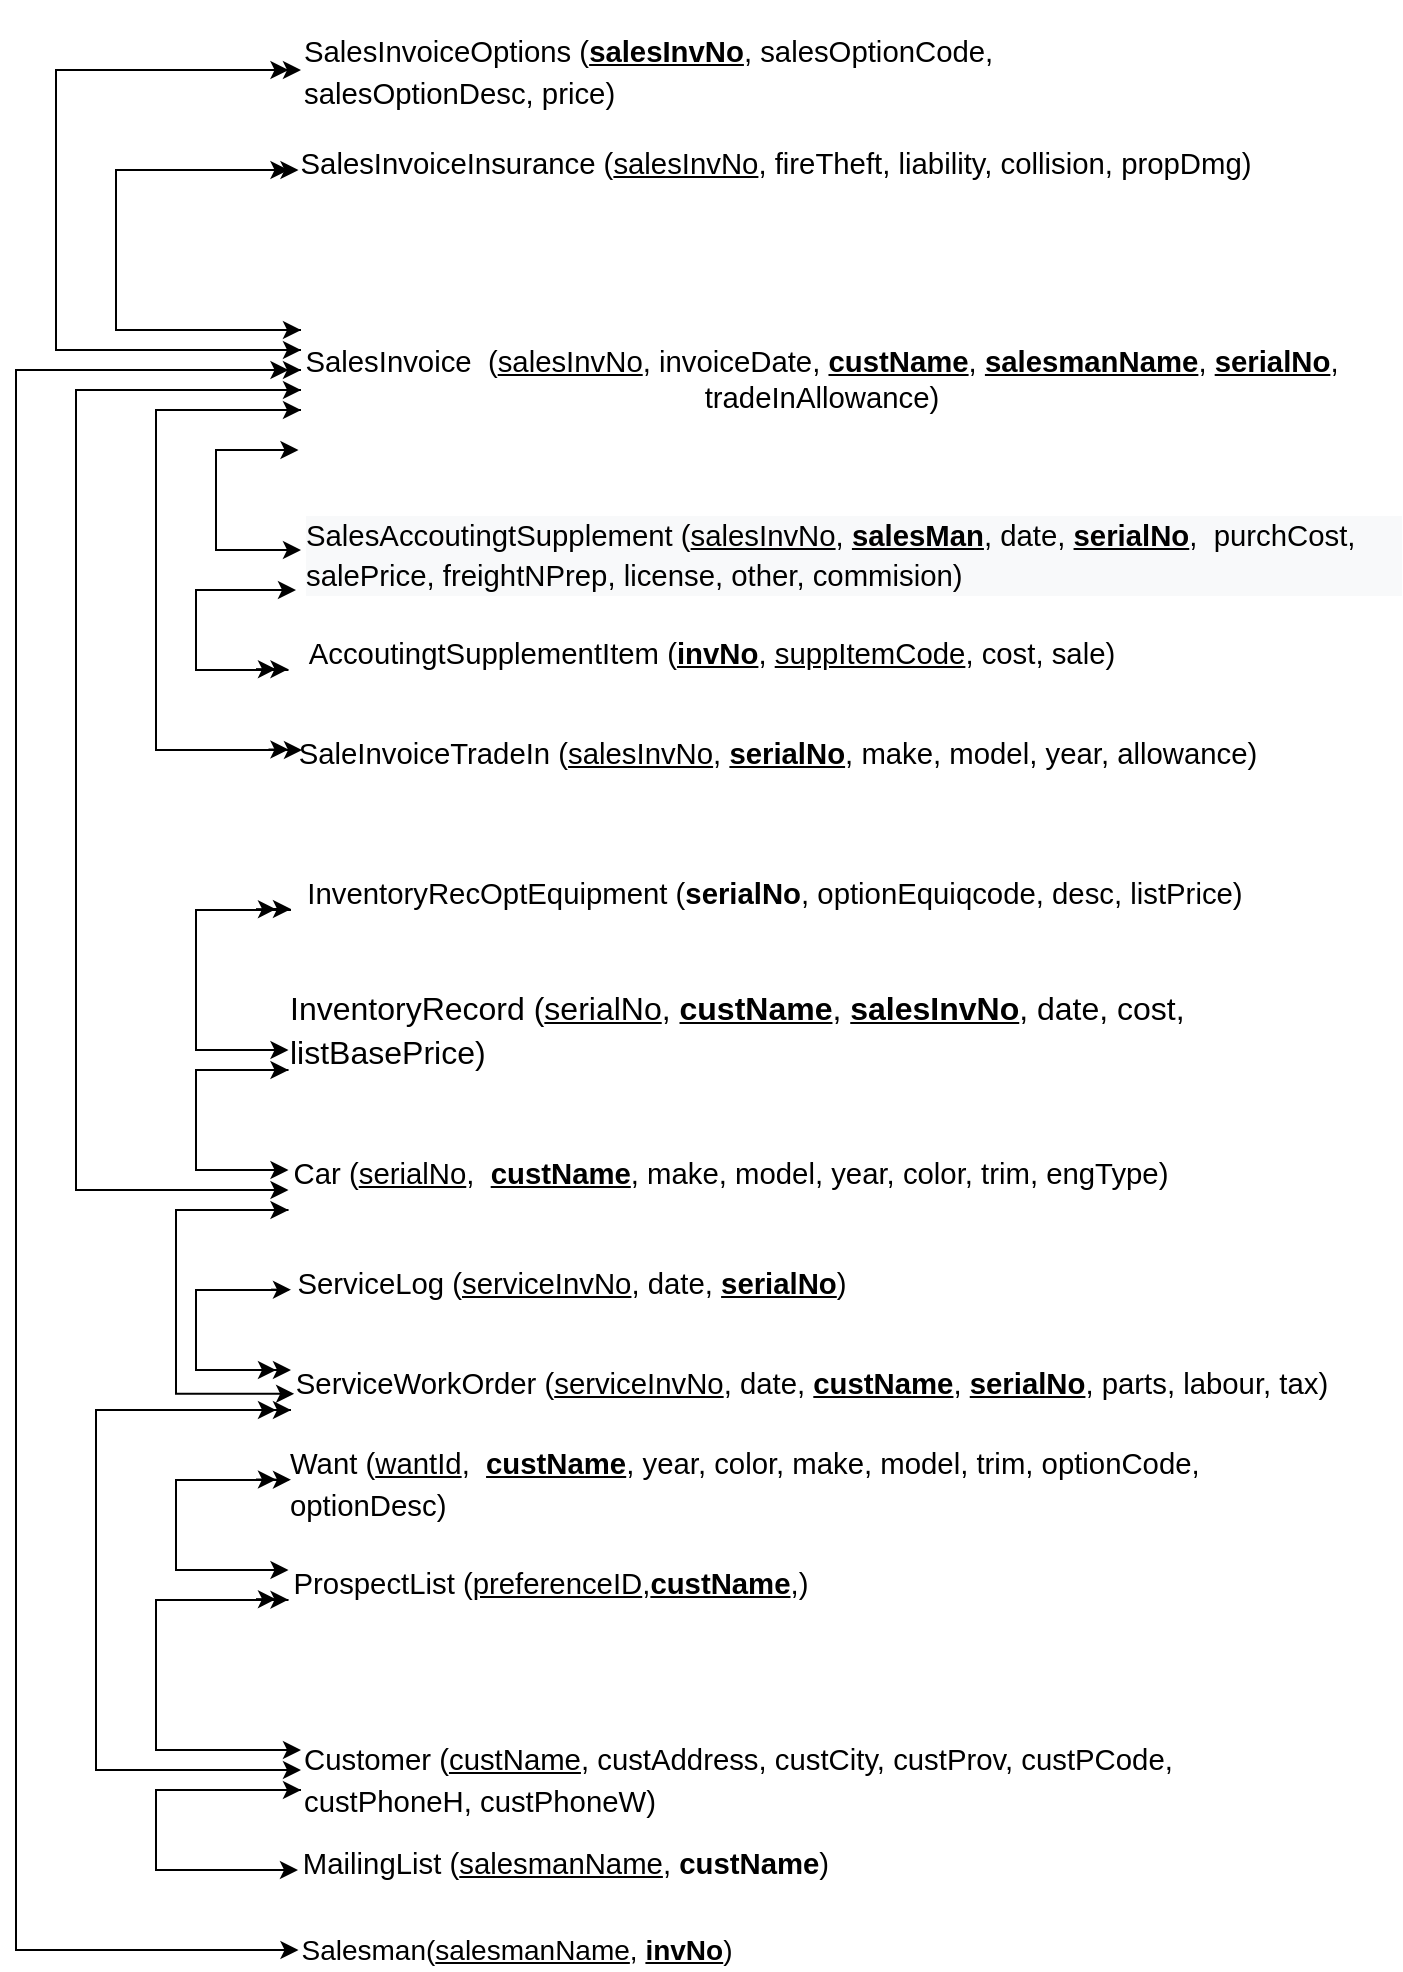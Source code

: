 <mxfile version="14.0.1" type="github">
  <diagram id="cpgGfN65SDcUuJHPmJmD" name="Page-1">
    <mxGraphModel dx="590" dy="2127" grid="1" gridSize="10" guides="1" tooltips="1" connect="1" arrows="1" fold="1" page="1" pageScale="1" pageWidth="850" pageHeight="1100" math="0" shadow="0">
      <root>
        <mxCell id="0" />
        <mxCell id="1" parent="0" />
        <mxCell id="DtbDbrRALWj-mJ8N14jn-14" style="edgeStyle=orthogonalEdgeStyle;rounded=0;orthogonalLoop=1;jettySize=auto;html=1;entryX=0.003;entryY=0.397;entryDx=0;entryDy=0;entryPerimeter=0;" edge="1" parent="1" source="Bute2PtF-87hg-K_BfrG-1" target="uWfIgpHhgvvb1_PHxDeI-20">
          <mxGeometry relative="1" as="geometry">
            <mxPoint x="233" y="641" as="targetPoint" />
            <Array as="points">
              <mxPoint x="180" y="550" />
              <mxPoint x="180" y="642" />
            </Array>
          </mxGeometry>
        </mxCell>
        <mxCell id="Bute2PtF-87hg-K_BfrG-1" value="&lt;span id=&quot;docs-internal-guid-6ab7e09c-7fff-3b22-0e35-2b165f5e0c1f&quot;&gt;&lt;p dir=&quot;ltr&quot; style=&quot;line-height: 1.38 ; margin-top: 12pt ; margin-bottom: 12pt&quot;&gt;&lt;span style=&quot;font-size: 11pt ; font-family: &amp;#34;arial&amp;#34; ; background-color: transparent ; vertical-align: baseline&quot;&gt;Car (&lt;/span&gt;&lt;span style=&quot;font-size: 11pt ; font-family: &amp;#34;arial&amp;#34; ; background-color: transparent ; vertical-align: baseline&quot;&gt;&lt;u&gt;serialNo&lt;/u&gt;&lt;/span&gt;&lt;span style=&quot;font-size: 11pt ; font-family: &amp;#34;arial&amp;#34; ; background-color: transparent ; vertical-align: baseline&quot;&gt;,&amp;nbsp; &lt;b&gt;&lt;u&gt;custName&lt;/u&gt;&lt;/b&gt;, make, model, year, color, trim, engType)&lt;/span&gt;&lt;/p&gt;&lt;div&gt;&lt;span style=&quot;font-size: 11pt ; font-family: &amp;#34;arial&amp;#34; ; background-color: transparent ; vertical-align: baseline&quot;&gt;&lt;br&gt;&lt;/span&gt;&lt;/div&gt;&lt;/span&gt;" style="text;html=1;strokeColor=none;fillColor=none;align=center;verticalAlign=middle;whiteSpace=wrap;rounded=0;" parent="1" vertex="1">
          <mxGeometry x="236.25" y="520" width="442.5" height="40" as="geometry" />
        </mxCell>
        <mxCell id="Bute2PtF-87hg-K_BfrG-2" value="&lt;span id=&quot;docs-internal-guid-f85bfaa0-7fff-9a6b-ba9b-2f663f60cca4&quot; style=&quot;text-align: left ; font-size: 13px&quot;&gt;&lt;p dir=&quot;ltr&quot; style=&quot;line-height: 1.38 ; margin-top: 12pt ; margin-bottom: 12pt&quot;&gt;&lt;span style=&quot;font-size: 11pt ; font-family: &amp;#34;arial&amp;#34; ; background-color: transparent ; vertical-align: baseline&quot;&gt;MailingList (&lt;/span&gt;&lt;span style=&quot;font-size: 11pt ; font-family: &amp;#34;arial&amp;#34; ; background-color: transparent ; vertical-align: baseline&quot;&gt;&lt;u&gt;salesmanName&lt;/u&gt;&lt;/span&gt;&lt;span style=&quot;font-size: 11pt ; font-family: &amp;#34;arial&amp;#34; ; background-color: transparent ; vertical-align: baseline&quot;&gt;,&amp;nbsp;&lt;/span&gt;&lt;span style=&quot;font-size: 11pt ; font-family: &amp;#34;arial&amp;#34; ; background-color: transparent ; font-weight: 700 ; vertical-align: baseline&quot;&gt;custName&lt;/span&gt;&lt;span style=&quot;font-size: 11pt ; font-family: &amp;#34;arial&amp;#34; ; background-color: transparent ; vertical-align: baseline&quot;&gt;)&lt;/span&gt;&lt;/p&gt;&lt;div&gt;&lt;span style=&quot;font-size: 11pt ; font-family: &amp;#34;arial&amp;#34; ; background-color: transparent ; vertical-align: baseline&quot;&gt;&lt;br&gt;&lt;/span&gt;&lt;/div&gt;&lt;/span&gt;" style="text;html=1;strokeColor=none;fillColor=none;align=center;verticalAlign=middle;whiteSpace=wrap;rounded=0;" parent="1" vertex="1">
          <mxGeometry x="241.25" y="870" width="267.5" height="30" as="geometry" />
        </mxCell>
        <mxCell id="DtbDbrRALWj-mJ8N14jn-17" style="edgeStyle=orthogonalEdgeStyle;rounded=0;orthogonalLoop=1;jettySize=auto;html=1;" edge="1" parent="1" source="Bute2PtF-87hg-K_BfrG-6">
          <mxGeometry relative="1" as="geometry">
            <mxPoint x="241" y="880" as="targetPoint" />
            <mxPoint x="241" y="850" as="sourcePoint" />
            <Array as="points">
              <mxPoint x="170" y="840" />
              <mxPoint x="170" y="880" />
            </Array>
          </mxGeometry>
        </mxCell>
        <mxCell id="Bute2PtF-87hg-K_BfrG-6" value="&lt;span id=&quot;docs-internal-guid-f85bfaa0-7fff-9a6b-ba9b-2f663f60cca4&quot; style=&quot;text-align: left ; font-size: 13px&quot;&gt;&lt;p dir=&quot;ltr&quot; style=&quot;line-height: 1.38 ; margin-top: 12pt ; margin-bottom: 12pt&quot;&gt;&lt;span style=&quot;font-size: 11pt ; font-family: &amp;#34;arial&amp;#34; ; background-color: transparent ; vertical-align: baseline&quot;&gt;Customer (&lt;/span&gt;&lt;span style=&quot;font-size: 11pt ; font-family: &amp;#34;arial&amp;#34; ; background-color: transparent ; vertical-align: baseline&quot;&gt;&lt;u&gt;custName&lt;/u&gt;&lt;/span&gt;&lt;span style=&quot;font-size: 11pt ; font-family: &amp;#34;arial&amp;#34; ; background-color: transparent ; vertical-align: baseline&quot;&gt;, custAddress, custCity, custProv, custPCode, custPhoneH, custPhoneW)&lt;/span&gt;&lt;/p&gt;&lt;span id=&quot;docs-internal-guid-f85bfaa0-7fff-9a6b-ba9b-2f663f60cca4&quot;&gt;&lt;/span&gt;&lt;/span&gt;" style="text;html=1;strokeColor=none;fillColor=none;align=center;verticalAlign=middle;whiteSpace=wrap;rounded=0;" parent="1" vertex="1">
          <mxGeometry x="242.5" y="820" width="465" height="30" as="geometry" />
        </mxCell>
        <mxCell id="DtbDbrRALWj-mJ8N14jn-18" style="edgeStyle=orthogonalEdgeStyle;rounded=0;orthogonalLoop=1;jettySize=auto;html=1;entryX=0;entryY=0;entryDx=0;entryDy=0;" edge="1" parent="1" source="Bute2PtF-87hg-K_BfrG-7" target="Bute2PtF-87hg-K_BfrG-6">
          <mxGeometry relative="1" as="geometry">
            <mxPoint x="236" y="820" as="targetPoint" />
            <Array as="points">
              <mxPoint x="170" y="745" />
              <mxPoint x="170" y="820" />
            </Array>
          </mxGeometry>
        </mxCell>
        <mxCell id="Bute2PtF-87hg-K_BfrG-7" value="&lt;span id=&quot;docs-internal-guid-f85bfaa0-7fff-9a6b-ba9b-2f663f60cca4&quot; style=&quot;text-align: left ; font-size: 13px&quot;&gt;&lt;p dir=&quot;ltr&quot; style=&quot;line-height: 1.38 ; margin-top: 12pt ; margin-bottom: 12pt&quot;&gt;&lt;span style=&quot;background-color: transparent ; font-size: 11pt ; font-family: &amp;#34;arial&amp;#34; ; vertical-align: baseline&quot;&gt;ProspectList (&lt;u&gt;preferenceID&lt;/u&gt;,&lt;/span&gt;&lt;span style=&quot;background-color: transparent ; font-size: 11pt ; font-family: &amp;#34;arial&amp;#34; ; vertical-align: baseline&quot;&gt;&lt;b&gt;&lt;u&gt;custName&lt;/u&gt;&lt;/b&gt;&lt;/span&gt;&lt;span style=&quot;background-color: transparent ; font-size: 11pt ; font-family: &amp;#34;arial&amp;#34; ; vertical-align: baseline&quot;&gt;,&lt;/span&gt;&lt;span style=&quot;background-color: transparent ; font-size: 11pt ; font-family: &amp;#34;arial&amp;#34; ; vertical-align: baseline&quot;&gt;)&lt;/span&gt;&lt;br&gt;&lt;/p&gt;&lt;div&gt;&lt;span style=&quot;background-color: transparent ; font-size: 11pt ; font-family: &amp;#34;arial&amp;#34; ; vertical-align: baseline&quot;&gt;&lt;br&gt;&lt;/span&gt;&lt;/div&gt;&lt;/span&gt;" style="text;html=1;strokeColor=none;fillColor=none;align=center;verticalAlign=middle;whiteSpace=wrap;rounded=0;" parent="1" vertex="1">
          <mxGeometry x="236.25" y="730" width="262.5" height="30" as="geometry" />
        </mxCell>
        <mxCell id="DtbDbrRALWj-mJ8N14jn-12" style="edgeStyle=orthogonalEdgeStyle;rounded=0;orthogonalLoop=1;jettySize=auto;html=1;entryX=0;entryY=0.25;entryDx=0;entryDy=0;" edge="1" parent="1" source="Bute2PtF-87hg-K_BfrG-17" target="Bute2PtF-87hg-K_BfrG-1">
          <mxGeometry relative="1" as="geometry">
            <mxPoint x="190" y="530" as="targetPoint" />
            <Array as="points">
              <mxPoint x="190" y="480" />
              <mxPoint x="190" y="530" />
            </Array>
          </mxGeometry>
        </mxCell>
        <mxCell id="Bute2PtF-87hg-K_BfrG-17" value="&lt;span id=&quot;docs-internal-guid-f85bfaa0-7fff-9a6b-ba9b-2f663f60cca4&quot; style=&quot;text-align: left ; font-size: 16px&quot;&gt;&lt;p dir=&quot;ltr&quot; style=&quot;line-height: 1.38 ; margin-top: 12pt ; margin-bottom: 12pt&quot;&gt;&lt;span style=&quot;font-family: &amp;#34;arial&amp;#34; ; background-color: transparent ; vertical-align: baseline&quot;&gt;InventoryRecord (&lt;/span&gt;&lt;span style=&quot;font-family: &amp;#34;arial&amp;#34; ; background-color: transparent ; vertical-align: baseline&quot;&gt;&lt;u&gt;serialNo&lt;/u&gt;&lt;/span&gt;&lt;span style=&quot;font-family: &amp;#34;arial&amp;#34; ; background-color: transparent ; vertical-align: baseline&quot;&gt;,&amp;nbsp;&lt;/span&gt;&lt;span style=&quot;font-family: &amp;#34;arial&amp;#34; ; background-color: transparent ; vertical-align: baseline&quot;&gt;&lt;u&gt;&lt;b&gt;custName&lt;/b&gt;&lt;/u&gt;&lt;/span&gt;&lt;span style=&quot;font-family: &amp;#34;arial&amp;#34; ; background-color: transparent ; vertical-align: baseline&quot;&gt;,&amp;nbsp;&lt;/span&gt;&lt;span style=&quot;font-family: &amp;#34;arial&amp;#34; ; background-color: transparent ; vertical-align: baseline&quot;&gt;&lt;u&gt;&lt;b&gt;salesInvNo&lt;/b&gt;&lt;/u&gt;&lt;/span&gt;&lt;span style=&quot;font-family: &amp;#34;arial&amp;#34; ; background-color: transparent ; vertical-align: baseline&quot;&gt;, date, cost, listBasePrice)&lt;/span&gt;&lt;/p&gt;&lt;div&gt;&lt;span style=&quot;font-family: &amp;#34;arial&amp;#34; ; background-color: transparent ; vertical-align: baseline&quot;&gt;&lt;br&gt;&lt;/span&gt;&lt;/div&gt;&lt;/span&gt;" style="text;html=1;strokeColor=none;fillColor=none;align=center;verticalAlign=middle;whiteSpace=wrap;rounded=0;" parent="1" vertex="1">
          <mxGeometry x="236.25" y="450" width="470" height="40" as="geometry" />
        </mxCell>
        <mxCell id="Bute2PtF-87hg-K_BfrG-19" value="&lt;span id=&quot;docs-internal-guid-f85bfaa0-7fff-9a6b-ba9b-2f663f60cca4&quot; style=&quot;text-align: left ; font-size: 13px&quot;&gt;&lt;p dir=&quot;ltr&quot; style=&quot;line-height: 1.38 ; margin-top: 12pt ; margin-bottom: 12pt&quot;&gt;&lt;span style=&quot;font-size: 11pt ; font-family: &amp;#34;arial&amp;#34; ; background-color: transparent ; vertical-align: baseline&quot;&gt;SalesInvoiceOptions (&lt;/span&gt;&lt;span style=&quot;font-size: 11pt ; font-family: &amp;#34;arial&amp;#34; ; background-color: transparent ; vertical-align: baseline&quot;&gt;&lt;b&gt;&lt;u&gt;salesInvNo&lt;/u&gt;&lt;/b&gt;&lt;/span&gt;&lt;span style=&quot;font-size: 11pt ; font-family: &amp;#34;arial&amp;#34; ; background-color: transparent ; vertical-align: baseline&quot;&gt;, salesOptionCode, salesOptionDesc, price)&lt;/span&gt;&lt;/p&gt;&lt;div&gt;&lt;span style=&quot;font-size: 11pt ; font-family: &amp;#34;arial&amp;#34; ; background-color: transparent ; vertical-align: baseline&quot;&gt;&lt;br&gt;&lt;/span&gt;&lt;/div&gt;&lt;/span&gt;" style="text;html=1;strokeColor=none;fillColor=none;align=center;verticalAlign=middle;whiteSpace=wrap;rounded=0;" parent="1" vertex="1">
          <mxGeometry x="242.5" y="-30" width="347.5" height="40" as="geometry" />
        </mxCell>
        <mxCell id="DtbDbrRALWj-mJ8N14jn-15" style="edgeStyle=orthogonalEdgeStyle;rounded=0;orthogonalLoop=1;jettySize=auto;html=1;entryX=0;entryY=0;entryDx=0;entryDy=0;" edge="1" parent="1" source="uWfIgpHhgvvb1_PHxDeI-2" target="uWfIgpHhgvvb1_PHxDeI-20">
          <mxGeometry relative="1" as="geometry">
            <mxPoint x="230" y="630" as="targetPoint" />
            <Array as="points">
              <mxPoint x="190" y="590" />
              <mxPoint x="190" y="630" />
            </Array>
          </mxGeometry>
        </mxCell>
        <mxCell id="uWfIgpHhgvvb1_PHxDeI-2" value="&lt;span id=&quot;docs-internal-guid-f85bfaa0-7fff-9a6b-ba9b-2f663f60cca4&quot; style=&quot;text-align: left ; font-size: 13px&quot;&gt;&lt;p dir=&quot;ltr&quot; style=&quot;line-height: 1.38 ; margin-top: 12pt ; margin-bottom: 12pt&quot;&gt;&lt;span style=&quot;background-color: transparent ; font-size: 11pt ; font-family: &amp;#34;arial&amp;#34; ; vertical-align: baseline&quot;&gt;ServiceLog (&lt;/span&gt;&lt;span style=&quot;background-color: transparent ; font-size: 11pt ; font-family: &amp;#34;arial&amp;#34; ; vertical-align: baseline&quot;&gt;&lt;u&gt;serviceInvNo&lt;/u&gt;&lt;/span&gt;&lt;span style=&quot;background-color: transparent ; font-size: 11pt ; font-family: &amp;#34;arial&amp;#34; ; vertical-align: baseline&quot;&gt;, date,&amp;nbsp;&lt;/span&gt;&lt;span style=&quot;background-color: transparent ; font-size: 11pt ; font-family: &amp;#34;arial&amp;#34; ; font-weight: 700 ; vertical-align: baseline&quot;&gt;&lt;u&gt;serialNo&lt;/u&gt;&lt;/span&gt;&lt;span style=&quot;background-color: transparent ; font-size: 11pt ; font-family: &amp;#34;arial&amp;#34; ; vertical-align: baseline&quot;&gt;)&lt;/span&gt;&lt;/p&gt;&lt;div&gt;&lt;span style=&quot;background-color: transparent ; font-size: 11pt ; font-family: &amp;#34;arial&amp;#34; ; vertical-align: baseline&quot;&gt;&lt;br&gt;&lt;/span&gt;&lt;/div&gt;&lt;/span&gt;" style="text;html=1;strokeColor=none;fillColor=none;align=center;verticalAlign=middle;whiteSpace=wrap;rounded=0;" parent="1" vertex="1">
          <mxGeometry x="236.25" y="580" width="283.75" height="30" as="geometry" />
        </mxCell>
        <mxCell id="uWfIgpHhgvvb1_PHxDeI-5" value="&lt;span id=&quot;docs-internal-guid-f85bfaa0-7fff-9a6b-ba9b-2f663f60cca4&quot; style=&quot;text-align: left ; font-size: 13px&quot;&gt;&lt;p dir=&quot;ltr&quot; style=&quot;line-height: 1.38 ; margin-top: 12pt ; margin-bottom: 12pt&quot;&gt;&lt;span style=&quot;font-size: 11pt ; font-family: &amp;#34;arial&amp;#34; ; background-color: transparent ; vertical-align: baseline&quot;&gt;SalesInvoiceInsurance (&lt;/span&gt;&lt;span style=&quot;font-size: 11pt ; font-family: &amp;#34;arial&amp;#34; ; background-color: transparent ; vertical-align: baseline&quot;&gt;&lt;u&gt;salesInvNo&lt;/u&gt;&lt;/span&gt;&lt;span style=&quot;font-size: 11pt ; font-family: &amp;#34;arial&amp;#34; ; background-color: transparent ; vertical-align: baseline&quot;&gt;, fireTheft, liability, collision, propDmg)&lt;/span&gt;&lt;/p&gt;&lt;div&gt;&lt;span style=&quot;font-size: 11pt ; font-family: &amp;#34;arial&amp;#34; ; background-color: transparent ; vertical-align: baseline&quot;&gt;&lt;br&gt;&lt;/span&gt;&lt;/div&gt;&lt;/span&gt;" style="text;html=1;strokeColor=none;fillColor=none;align=center;verticalAlign=middle;whiteSpace=wrap;rounded=0;" parent="1" vertex="1">
          <mxGeometry x="241.25" y="20" width="477.5" height="30" as="geometry" />
        </mxCell>
        <mxCell id="uWfIgpHhgvvb1_PHxDeI-8" value="&lt;span id=&quot;docs-internal-guid-f85bfaa0-7fff-9a6b-ba9b-2f663f60cca4&quot; style=&quot;text-align: left ; font-size: 13px&quot;&gt;&lt;p dir=&quot;ltr&quot; style=&quot;line-height: 1.38 ; margin-top: 12pt ; margin-bottom: 12pt&quot;&gt;&lt;span style=&quot;font-size: 11pt ; font-family: &amp;#34;arial&amp;#34; ; background-color: transparent ; vertical-align: baseline&quot;&gt;SaleInvoiceTradeIn (&lt;/span&gt;&lt;span style=&quot;font-size: 11pt ; font-family: &amp;#34;arial&amp;#34; ; background-color: transparent ; vertical-align: baseline&quot;&gt;&lt;u&gt;salesInvNo&lt;/u&gt;&lt;/span&gt;&lt;span style=&quot;font-size: 11pt ; font-family: &amp;#34;arial&amp;#34; ; background-color: transparent ; vertical-align: baseline&quot;&gt;,&amp;nbsp;&lt;/span&gt;&lt;span style=&quot;font-size: 11pt ; font-family: &amp;#34;arial&amp;#34; ; background-color: transparent ; font-weight: 700 ; vertical-align: baseline&quot;&gt;&lt;u&gt;serialNo&lt;/u&gt;&lt;/span&gt;&lt;span style=&quot;font-size: 11pt ; font-family: &amp;#34;arial&amp;#34; ; background-color: transparent ; vertical-align: baseline&quot;&gt;, make, model, year, allowance)&lt;/span&gt;&lt;/p&gt;&lt;div&gt;&lt;span style=&quot;font-size: 11pt ; font-family: &amp;#34;arial&amp;#34; ; background-color: transparent ; vertical-align: baseline&quot;&gt;&lt;br&gt;&lt;/span&gt;&lt;/div&gt;&lt;/span&gt;" style="text;html=1;strokeColor=none;fillColor=none;align=center;verticalAlign=middle;whiteSpace=wrap;rounded=0;" parent="1" vertex="1">
          <mxGeometry x="236.25" y="310" width="490" height="40" as="geometry" />
        </mxCell>
        <mxCell id="uWfIgpHhgvvb1_PHxDeI-11" value="&lt;span id=&quot;docs-internal-guid-f85bfaa0-7fff-9a6b-ba9b-2f663f60cca4&quot; style=&quot;text-align: left ; font-size: 13px&quot;&gt;&lt;p dir=&quot;ltr&quot; style=&quot;line-height: 1.38 ; margin-top: 12pt ; margin-bottom: 12pt&quot;&gt;&lt;br&gt;&lt;/p&gt;&lt;/span&gt;" style="text;html=1;strokeColor=none;fillColor=none;align=center;verticalAlign=middle;whiteSpace=wrap;rounded=0;" parent="1" vertex="1">
          <mxGeometry x="250" y="300" width="495" height="40" as="geometry" />
        </mxCell>
        <mxCell id="DtbDbrRALWj-mJ8N14jn-3" style="edgeStyle=orthogonalEdgeStyle;rounded=0;orthogonalLoop=1;jettySize=auto;html=1;entryX=0;entryY=0.25;entryDx=0;entryDy=0;" edge="1" parent="1" source="uWfIgpHhgvvb1_PHxDeI-15" target="Bute2PtF-87hg-K_BfrG-19">
          <mxGeometry relative="1" as="geometry">
            <mxPoint x="140.0" y="40" as="targetPoint" />
            <Array as="points">
              <mxPoint x="120" y="120" />
              <mxPoint x="120" y="-20" />
            </Array>
          </mxGeometry>
        </mxCell>
        <mxCell id="DtbDbrRALWj-mJ8N14jn-4" style="edgeStyle=orthogonalEdgeStyle;rounded=0;orthogonalLoop=1;jettySize=auto;html=1;" edge="1" parent="1" source="uWfIgpHhgvvb1_PHxDeI-15" target="uWfIgpHhgvvb1_PHxDeI-5">
          <mxGeometry relative="1" as="geometry">
            <mxPoint x="230" y="30" as="targetPoint" />
            <Array as="points">
              <mxPoint x="150" y="110" />
              <mxPoint x="150" y="30" />
            </Array>
          </mxGeometry>
        </mxCell>
        <mxCell id="DtbDbrRALWj-mJ8N14jn-7" style="edgeStyle=orthogonalEdgeStyle;rounded=0;orthogonalLoop=1;jettySize=auto;html=1;" edge="1" parent="1" source="uWfIgpHhgvvb1_PHxDeI-15">
          <mxGeometry relative="1" as="geometry">
            <mxPoint x="243" y="320" as="targetPoint" />
            <Array as="points">
              <mxPoint x="170" y="150" />
              <mxPoint x="170" y="320" />
            </Array>
          </mxGeometry>
        </mxCell>
        <mxCell id="DtbDbrRALWj-mJ8N14jn-8" style="edgeStyle=orthogonalEdgeStyle;rounded=0;orthogonalLoop=1;jettySize=auto;html=1;entryX=0;entryY=0.5;entryDx=0;entryDy=0;" edge="1" parent="1" source="uWfIgpHhgvvb1_PHxDeI-15" target="DtbDbrRALWj-mJ8N14jn-1">
          <mxGeometry relative="1" as="geometry">
            <mxPoint x="120" y="933.333" as="targetPoint" />
            <Array as="points">
              <mxPoint x="100" y="130" />
              <mxPoint x="100" y="920" />
            </Array>
          </mxGeometry>
        </mxCell>
        <mxCell id="DtbDbrRALWj-mJ8N14jn-13" style="edgeStyle=orthogonalEdgeStyle;rounded=0;orthogonalLoop=1;jettySize=auto;html=1;entryX=0;entryY=0.5;entryDx=0;entryDy=0;" edge="1" parent="1" source="uWfIgpHhgvvb1_PHxDeI-15" target="Bute2PtF-87hg-K_BfrG-1">
          <mxGeometry relative="1" as="geometry">
            <mxPoint x="230" y="540" as="targetPoint" />
            <Array as="points">
              <mxPoint x="130" y="140" />
              <mxPoint x="130" y="540" />
            </Array>
          </mxGeometry>
        </mxCell>
        <mxCell id="DtbDbrRALWj-mJ8N14jn-30" style="edgeStyle=orthogonalEdgeStyle;rounded=0;orthogonalLoop=1;jettySize=auto;html=1;entryX=0;entryY=1;entryDx=0;entryDy=0;" edge="1" parent="1" target="DtbDbrRALWj-mJ8N14jn-27">
          <mxGeometry relative="1" as="geometry">
            <mxPoint x="210" y="220.0" as="targetPoint" />
            <mxPoint x="240" y="170" as="sourcePoint" />
            <Array as="points">
              <mxPoint x="200" y="170" />
              <mxPoint x="200" y="220" />
            </Array>
          </mxGeometry>
        </mxCell>
        <mxCell id="uWfIgpHhgvvb1_PHxDeI-15" value="&lt;span style=&quot;text-align: left ; background-color: transparent ; font-size: 11pt ; font-family: &amp;#34;arial&amp;#34; ; vertical-align: baseline&quot;&gt;SalesInvoice&amp;nbsp; (&lt;/span&gt;&lt;span style=&quot;text-align: left ; background-color: transparent ; font-size: 11pt ; font-family: &amp;#34;arial&amp;#34; ; vertical-align: baseline&quot;&gt;&lt;u&gt;salesInvNo&lt;/u&gt;&lt;/span&gt;&lt;span style=&quot;text-align: left ; background-color: transparent ; font-size: 11pt ; font-family: &amp;#34;arial&amp;#34; ; vertical-align: baseline&quot;&gt;, invoiceDate,&amp;nbsp;&lt;/span&gt;&lt;span style=&quot;text-align: left ; background-color: transparent ; font-size: 11pt ; font-family: &amp;#34;arial&amp;#34; ; font-weight: 700 ; vertical-align: baseline&quot;&gt;&lt;u&gt;custName&lt;/u&gt;&lt;/span&gt;&lt;span style=&quot;text-align: left ; background-color: transparent ; font-size: 11pt ; font-family: &amp;#34;arial&amp;#34; ; vertical-align: baseline&quot;&gt;,&amp;nbsp;&lt;/span&gt;&lt;span style=&quot;text-align: left ; background-color: transparent ; font-size: 11pt ; font-family: &amp;#34;arial&amp;#34; ; font-weight: 700 ; vertical-align: baseline&quot;&gt;&lt;u&gt;salesmanName&lt;/u&gt;&lt;/span&gt;&lt;span style=&quot;text-align: left ; background-color: transparent ; font-size: 11pt ; font-family: &amp;#34;arial&amp;#34; ; vertical-align: baseline&quot;&gt;,&amp;nbsp;&lt;/span&gt;&lt;span style=&quot;text-align: left ; background-color: transparent ; font-size: 11pt ; font-family: &amp;#34;arial&amp;#34; ; font-weight: 700 ; vertical-align: baseline&quot;&gt;&lt;u&gt;serialNo&lt;/u&gt;&lt;/span&gt;&lt;span style=&quot;text-align: left ; background-color: transparent ; font-size: 11pt ; font-family: &amp;#34;arial&amp;#34; ; vertical-align: baseline&quot;&gt;, tradeInAllowance)&lt;/span&gt;" style="text;html=1;strokeColor=none;fillColor=none;align=center;verticalAlign=middle;whiteSpace=wrap;rounded=0;" parent="1" vertex="1">
          <mxGeometry x="242.5" y="110" width="520" height="50" as="geometry" />
        </mxCell>
        <mxCell id="DtbDbrRALWj-mJ8N14jn-16" style="edgeStyle=orthogonalEdgeStyle;rounded=0;orthogonalLoop=1;jettySize=auto;html=1;" edge="1" parent="1" source="uWfIgpHhgvvb1_PHxDeI-20" target="Bute2PtF-87hg-K_BfrG-6">
          <mxGeometry relative="1" as="geometry">
            <mxPoint x="150" y="830" as="targetPoint" />
            <Array as="points">
              <mxPoint x="140" y="650" />
              <mxPoint x="140" y="830" />
            </Array>
          </mxGeometry>
        </mxCell>
        <mxCell id="uWfIgpHhgvvb1_PHxDeI-20" value="&lt;span id=&quot;docs-internal-guid-f85bfaa0-7fff-9a6b-ba9b-2f663f60cca4&quot; style=&quot;text-align: left ; font-size: 13px&quot;&gt;&lt;p dir=&quot;ltr&quot; style=&quot;line-height: 1.38 ; margin-top: 12pt ; margin-bottom: 12pt&quot;&gt;&lt;span style=&quot;font-size: 11pt ; font-family: &amp;#34;arial&amp;#34; ; background-color: transparent ; vertical-align: baseline&quot;&gt;ServiceWorkOrder (&lt;/span&gt;&lt;span style=&quot;font-size: 11pt ; font-family: &amp;#34;arial&amp;#34; ; background-color: transparent ; vertical-align: baseline&quot;&gt;&lt;u&gt;serviceInvNo&lt;/u&gt;&lt;/span&gt;&lt;span style=&quot;font-size: 11pt ; font-family: &amp;#34;arial&amp;#34; ; background-color: transparent ; vertical-align: baseline&quot;&gt;, date,&amp;nbsp;&lt;/span&gt;&lt;span style=&quot;font-size: 11pt ; font-family: &amp;#34;arial&amp;#34; ; background-color: transparent ; font-weight: 700 ; vertical-align: baseline&quot;&gt;&lt;u&gt;custName&lt;/u&gt;&lt;/span&gt;&lt;span style=&quot;font-size: 11pt ; font-family: &amp;#34;arial&amp;#34; ; background-color: transparent ; vertical-align: baseline&quot;&gt;,&amp;nbsp;&lt;/span&gt;&lt;span style=&quot;font-size: 11pt ; font-family: &amp;#34;arial&amp;#34; ; background-color: transparent ; font-weight: 700 ; vertical-align: baseline&quot;&gt;&lt;u&gt;serialNo&lt;/u&gt;&lt;/span&gt;&lt;span style=&quot;font-size: 11pt ; font-family: &amp;#34;arial&amp;#34; ; background-color: transparent ; vertical-align: baseline&quot;&gt;, parts, labour, tax)&lt;/span&gt;&lt;/p&gt;&lt;div&gt;&lt;span style=&quot;font-size: 11pt ; font-family: &amp;#34;arial&amp;#34; ; background-color: transparent ; vertical-align: baseline&quot;&gt;&lt;br&gt;&lt;/span&gt;&lt;/div&gt;&lt;/span&gt;" style="text;html=1;strokeColor=none;fillColor=none;align=center;verticalAlign=middle;whiteSpace=wrap;rounded=0;" parent="1" vertex="1">
          <mxGeometry x="237.5" y="630" width="520" height="30" as="geometry" />
        </mxCell>
        <mxCell id="DtbDbrRALWj-mJ8N14jn-19" style="edgeStyle=orthogonalEdgeStyle;rounded=0;orthogonalLoop=1;jettySize=auto;html=1;entryX=0;entryY=0;entryDx=0;entryDy=0;" edge="1" parent="1" source="uWfIgpHhgvvb1_PHxDeI-48" target="Bute2PtF-87hg-K_BfrG-7">
          <mxGeometry relative="1" as="geometry">
            <mxPoint x="190" y="740" as="targetPoint" />
            <Array as="points">
              <mxPoint x="180" y="685" />
              <mxPoint x="180" y="730" />
            </Array>
          </mxGeometry>
        </mxCell>
        <mxCell id="uWfIgpHhgvvb1_PHxDeI-48" value="&lt;span id=&quot;docs-internal-guid-f85bfaa0-7fff-9a6b-ba9b-2f663f60cca4&quot; style=&quot;text-align: left ; font-size: 13px&quot;&gt;&lt;p dir=&quot;ltr&quot; style=&quot;line-height: 1.38 ; margin-top: 12pt ; margin-bottom: 12pt&quot;&gt;&lt;span style=&quot;font-size: 11pt ; font-family: &amp;#34;arial&amp;#34; ; background-color: transparent ; vertical-align: baseline&quot;&gt;Want (&lt;u&gt;wantId&lt;/u&gt;&lt;/span&gt;&lt;span style=&quot;font-size: 11pt ; font-family: &amp;#34;arial&amp;#34; ; background-color: transparent ; vertical-align: baseline&quot;&gt;,&amp;nbsp; &lt;u&gt;&lt;b&gt;custName&lt;/b&gt;&lt;/u&gt;, year, color, make, model, trim, optionCode, optionDesc)&lt;/span&gt;&lt;/p&gt;&lt;div&gt;&lt;br&gt;&lt;/div&gt;&lt;/span&gt;" style="text;html=1;strokeColor=none;fillColor=none;align=center;verticalAlign=middle;whiteSpace=wrap;rounded=0;" parent="1" vertex="1">
          <mxGeometry x="236.25" y="680" width="462.5" height="30" as="geometry" />
        </mxCell>
        <mxCell id="DtbDbrRALWj-mJ8N14jn-41" style="edgeStyle=orthogonalEdgeStyle;rounded=0;orthogonalLoop=1;jettySize=auto;html=1;" edge="1" parent="1" source="eNYuHUuUJ5BOVfInrnfF-1">
          <mxGeometry relative="1" as="geometry">
            <mxPoint x="240" y="240" as="targetPoint" />
            <Array as="points">
              <mxPoint x="190" y="280" />
              <mxPoint x="190" y="240" />
            </Array>
          </mxGeometry>
        </mxCell>
        <mxCell id="eNYuHUuUJ5BOVfInrnfF-1" value="&lt;span id=&quot;docs-internal-guid-f85bfaa0-7fff-9a6b-ba9b-2f663f60cca4&quot; style=&quot;text-align: left ; font-size: 13px&quot;&gt;&lt;p dir=&quot;ltr&quot; style=&quot;line-height: 1.38 ; margin-top: 12pt ; margin-bottom: 12pt&quot;&gt;&lt;span style=&quot;font-size: 11pt ; font-family: &amp;#34;arial&amp;#34; ; background-color: transparent ; vertical-align: baseline&quot;&gt;AccoutingtSupplementItem (&lt;u&gt;&lt;b&gt;invNo&lt;/b&gt;&lt;/u&gt;, &lt;u&gt;suppItemCode&lt;/u&gt;, cost, sale&lt;/span&gt;&lt;span style=&quot;font-size: 11pt ; font-family: &amp;#34;arial&amp;#34; ; background-color: transparent ; vertical-align: baseline&quot;&gt;)&lt;/span&gt;&lt;/p&gt;&lt;div&gt;&lt;span style=&quot;font-size: 11pt ; font-family: &amp;#34;arial&amp;#34; ; background-color: transparent ; vertical-align: baseline&quot;&gt;&lt;br&gt;&lt;/span&gt;&lt;/div&gt;&lt;/span&gt;" style="text;html=1;strokeColor=none;fillColor=none;align=center;verticalAlign=middle;whiteSpace=wrap;rounded=0;" parent="1" vertex="1">
          <mxGeometry x="236.25" y="270" width="423.75" height="20" as="geometry" />
        </mxCell>
        <mxCell id="DtbDbrRALWj-mJ8N14jn-11" style="edgeStyle=orthogonalEdgeStyle;rounded=0;orthogonalLoop=1;jettySize=auto;html=1;entryX=0;entryY=0.5;entryDx=0;entryDy=0;" edge="1" parent="1" source="eNYuHUuUJ5BOVfInrnfF-2" target="Bute2PtF-87hg-K_BfrG-17">
          <mxGeometry relative="1" as="geometry">
            <mxPoint x="200" y="470" as="targetPoint" />
            <Array as="points">
              <mxPoint x="190" y="400" />
              <mxPoint x="190" y="470" />
            </Array>
          </mxGeometry>
        </mxCell>
        <mxCell id="eNYuHUuUJ5BOVfInrnfF-2" value="&lt;span id=&quot;docs-internal-guid-f85bfaa0-7fff-9a6b-ba9b-2f663f60cca4&quot; style=&quot;text-align: left ; font-size: 14.667px&quot;&gt;&lt;p dir=&quot;ltr&quot; style=&quot;line-height: 1.38 ; margin-top: 12pt ; margin-bottom: 12pt&quot;&gt;&lt;font face=&quot;arial&quot;&gt;InventoryRecOptEquipment&lt;/font&gt;&lt;span style=&quot;background-color: transparent ; text-align: center ; font-size: 11pt ; font-family: &amp;#34;arial&amp;#34; ; vertical-align: baseline&quot;&gt;&amp;nbsp;(&lt;/span&gt;&lt;span style=&quot;background-color: transparent ; text-align: center ; font-size: 11pt ; font-family: &amp;#34;arial&amp;#34; ; font-weight: 700 ; vertical-align: baseline&quot;&gt;serialNo&lt;/span&gt;&lt;span style=&quot;background-color: transparent ; text-align: center ; font-size: 11pt ; font-family: &amp;#34;arial&amp;#34; ; vertical-align: baseline&quot;&gt;, &lt;/span&gt;&lt;span style=&quot;background-color: transparent ; text-align: center ; font-size: 11pt ; font-family: &amp;#34;arial&amp;#34; ; vertical-align: baseline&quot;&gt;optionEquiqcode&lt;/span&gt;&lt;span style=&quot;background-color: transparent ; text-align: center ; font-size: 11pt ; font-family: &amp;#34;arial&amp;#34; ; vertical-align: baseline&quot;&gt;, desc, listPrice)&lt;/span&gt;&lt;/p&gt;&lt;div&gt;&lt;span style=&quot;background-color: transparent ; text-align: center ; font-size: 11pt ; font-family: &amp;#34;arial&amp;#34; ; vertical-align: baseline&quot;&gt;&lt;br&gt;&lt;/span&gt;&lt;/div&gt;&lt;/span&gt;" style="text;html=1;strokeColor=none;fillColor=none;align=center;verticalAlign=middle;whiteSpace=wrap;rounded=0;" parent="1" vertex="1">
          <mxGeometry x="237.5" y="380" width="482.5" height="40" as="geometry" />
        </mxCell>
        <mxCell id="DtbDbrRALWj-mJ8N14jn-1" value="&lt;font style=&quot;font-size: 14px&quot;&gt;Salesman(&lt;u&gt;salesmanName&lt;/u&gt;, &lt;u&gt;&lt;b&gt;invNo&lt;/b&gt;&lt;/u&gt;)&lt;/font&gt;" style="text;html=1;strokeColor=none;fillColor=none;align=center;verticalAlign=middle;whiteSpace=wrap;rounded=0;" vertex="1" parent="1">
          <mxGeometry x="241.25" y="910" width="218.75" height="20" as="geometry" />
        </mxCell>
        <mxCell id="DtbDbrRALWj-mJ8N14jn-20" value="" style="endArrow=classic;html=1;" edge="1" parent="1">
          <mxGeometry width="50" height="50" relative="1" as="geometry">
            <mxPoint x="232.5" y="110" as="sourcePoint" />
            <mxPoint x="242.5" y="110" as="targetPoint" />
          </mxGeometry>
        </mxCell>
        <mxCell id="DtbDbrRALWj-mJ8N14jn-21" value="" style="endArrow=classic;html=1;" edge="1" parent="1">
          <mxGeometry width="50" height="50" relative="1" as="geometry">
            <mxPoint x="232.5" y="140" as="sourcePoint" />
            <mxPoint x="242.5" y="140" as="targetPoint" />
          </mxGeometry>
        </mxCell>
        <mxCell id="DtbDbrRALWj-mJ8N14jn-22" value="" style="endArrow=classic;html=1;" edge="1" parent="1">
          <mxGeometry width="50" height="50" relative="1" as="geometry">
            <mxPoint x="232.5" y="150" as="sourcePoint" />
            <mxPoint x="242.5" y="150" as="targetPoint" />
          </mxGeometry>
        </mxCell>
        <mxCell id="DtbDbrRALWj-mJ8N14jn-23" value="" style="endArrow=classic;html=1;" edge="1" parent="1">
          <mxGeometry width="50" height="50" relative="1" as="geometry">
            <mxPoint x="226.25" y="319.76" as="sourcePoint" />
            <mxPoint x="236.25" y="319.76" as="targetPoint" />
          </mxGeometry>
        </mxCell>
        <mxCell id="DtbDbrRALWj-mJ8N14jn-24" value="" style="endArrow=classic;html=1;" edge="1" parent="1">
          <mxGeometry width="50" height="50" relative="1" as="geometry">
            <mxPoint x="232.5" y="120" as="sourcePoint" />
            <mxPoint x="242.5" y="120" as="targetPoint" />
          </mxGeometry>
        </mxCell>
        <mxCell id="DtbDbrRALWj-mJ8N14jn-25" value="" style="endArrow=classic;html=1;" edge="1" parent="1">
          <mxGeometry width="50" height="50" relative="1" as="geometry">
            <mxPoint x="227.5" y="399.5" as="sourcePoint" />
            <mxPoint x="237.5" y="399.5" as="targetPoint" />
          </mxGeometry>
        </mxCell>
        <mxCell id="DtbDbrRALWj-mJ8N14jn-27" value="&lt;p dir=&quot;ltr&quot; style=&quot;color: rgb(0 , 0 , 0) ; font-family: &amp;#34;helvetica&amp;#34; ; font-size: 13px ; font-style: normal ; font-weight: 400 ; letter-spacing: normal ; text-align: left ; text-indent: 0px ; text-transform: none ; word-spacing: 0px ; background-color: rgb(248 , 249 , 250) ; line-height: 1.38 ; margin-top: 12pt ; margin-bottom: 12pt&quot;&gt;&lt;span style=&quot;font-size: 11pt ; font-family: &amp;#34;arial&amp;#34; ; background-color: transparent ; vertical-align: baseline&quot;&gt;SalesAccoutingtSupplement (&lt;/span&gt;&lt;span style=&quot;font-size: 11pt ; font-family: &amp;#34;arial&amp;#34; ; background-color: transparent ; vertical-align: baseline&quot;&gt;&lt;u&gt;salesInvNo&lt;/u&gt;&lt;/span&gt;&lt;span style=&quot;font-size: 11pt ; font-family: &amp;#34;arial&amp;#34; ; background-color: transparent ; vertical-align: baseline&quot;&gt;,&lt;span&gt;&amp;nbsp;&lt;/span&gt;&lt;b&gt;&lt;u&gt;salesMan&lt;/u&gt;&lt;/b&gt;, date,&lt;span&gt;&amp;nbsp;&lt;/span&gt;&lt;b&gt;&lt;u&gt;serialNo&lt;/u&gt;&lt;/b&gt;,&amp;nbsp; purchCost, salePrice, freightNPrep, license, other, commision)&lt;/span&gt;&lt;/p&gt;" style="text;whiteSpace=wrap;html=1;" vertex="1" parent="1">
          <mxGeometry x="242.5" y="180" width="550" height="40" as="geometry" />
        </mxCell>
        <mxCell id="DtbDbrRALWj-mJ8N14jn-31" value="" style="endArrow=classic;html=1;" edge="1" parent="1">
          <mxGeometry width="50" height="50" relative="1" as="geometry">
            <mxPoint x="231.25" y="170" as="sourcePoint" />
            <mxPoint x="241.25" y="170" as="targetPoint" />
          </mxGeometry>
        </mxCell>
        <mxCell id="DtbDbrRALWj-mJ8N14jn-32" value="" style="endArrow=classic;html=1;" edge="1" parent="1">
          <mxGeometry width="50" height="50" relative="1" as="geometry">
            <mxPoint x="226.25" y="480" as="sourcePoint" />
            <mxPoint x="236.25" y="480" as="targetPoint" />
          </mxGeometry>
        </mxCell>
        <mxCell id="DtbDbrRALWj-mJ8N14jn-33" value="" style="endArrow=classic;html=1;" edge="1" parent="1">
          <mxGeometry width="50" height="50" relative="1" as="geometry">
            <mxPoint x="227.5" y="589.83" as="sourcePoint" />
            <mxPoint x="237.5" y="589.83" as="targetPoint" />
            <Array as="points">
              <mxPoint x="227.25" y="589.83" />
            </Array>
          </mxGeometry>
        </mxCell>
        <mxCell id="DtbDbrRALWj-mJ8N14jn-34" value="" style="endArrow=classic;html=1;" edge="1" parent="1">
          <mxGeometry width="50" height="50" relative="1" as="geometry">
            <mxPoint x="227.5" y="650" as="sourcePoint" />
            <mxPoint x="237.5" y="650" as="targetPoint" />
          </mxGeometry>
        </mxCell>
        <mxCell id="DtbDbrRALWj-mJ8N14jn-35" value="" style="endArrow=classic;html=1;" edge="1" parent="1">
          <mxGeometry width="50" height="50" relative="1" as="geometry">
            <mxPoint x="226.25" y="550" as="sourcePoint" />
            <mxPoint x="236.25" y="550" as="targetPoint" />
          </mxGeometry>
        </mxCell>
        <mxCell id="DtbDbrRALWj-mJ8N14jn-36" value="" style="endArrow=classic;html=1;" edge="1" parent="1">
          <mxGeometry width="50" height="50" relative="1" as="geometry">
            <mxPoint x="227.5" y="684.83" as="sourcePoint" />
            <mxPoint x="237.5" y="684.83" as="targetPoint" />
          </mxGeometry>
        </mxCell>
        <mxCell id="DtbDbrRALWj-mJ8N14jn-37" value="" style="endArrow=classic;html=1;" edge="1" parent="1">
          <mxGeometry width="50" height="50" relative="1" as="geometry">
            <mxPoint x="226.25" y="744.83" as="sourcePoint" />
            <mxPoint x="236.25" y="744.83" as="targetPoint" />
          </mxGeometry>
        </mxCell>
        <mxCell id="DtbDbrRALWj-mJ8N14jn-38" value="" style="endArrow=classic;html=1;" edge="1" parent="1">
          <mxGeometry width="50" height="50" relative="1" as="geometry">
            <mxPoint x="232.5" y="840.0" as="sourcePoint" />
            <mxPoint x="242.5" y="840.0" as="targetPoint" />
          </mxGeometry>
        </mxCell>
        <mxCell id="DtbDbrRALWj-mJ8N14jn-39" value="" style="endArrow=classic;html=1;" edge="1" parent="1">
          <mxGeometry width="50" height="50" relative="1" as="geometry">
            <mxPoint x="232.5" y="130" as="sourcePoint" />
            <mxPoint x="242.5" y="130" as="targetPoint" />
          </mxGeometry>
        </mxCell>
        <mxCell id="DtbDbrRALWj-mJ8N14jn-42" value="" style="endArrow=classic;html=1;" edge="1" parent="1">
          <mxGeometry width="50" height="50" relative="1" as="geometry">
            <mxPoint x="226.25" y="279.58" as="sourcePoint" />
            <mxPoint x="236.25" y="279.58" as="targetPoint" />
          </mxGeometry>
        </mxCell>
        <mxCell id="DtbDbrRALWj-mJ8N14jn-43" value="" style="endArrow=classic;html=1;" edge="1" parent="1">
          <mxGeometry width="50" height="50" relative="1" as="geometry">
            <mxPoint x="220" y="279.58" as="sourcePoint" />
            <mxPoint x="230" y="279.58" as="targetPoint" />
          </mxGeometry>
        </mxCell>
        <mxCell id="DtbDbrRALWj-mJ8N14jn-44" value="" style="endArrow=classic;html=1;" edge="1" parent="1">
          <mxGeometry width="50" height="50" relative="1" as="geometry">
            <mxPoint x="226.25" y="130" as="sourcePoint" />
            <mxPoint x="236.25" y="130" as="targetPoint" />
          </mxGeometry>
        </mxCell>
        <mxCell id="DtbDbrRALWj-mJ8N14jn-45" value="" style="endArrow=classic;html=1;" edge="1" parent="1">
          <mxGeometry width="50" height="50" relative="1" as="geometry">
            <mxPoint x="226.25" y="30" as="sourcePoint" />
            <mxPoint x="236.25" y="30" as="targetPoint" />
          </mxGeometry>
        </mxCell>
        <mxCell id="DtbDbrRALWj-mJ8N14jn-46" value="" style="endArrow=classic;html=1;" edge="1" parent="1">
          <mxGeometry width="50" height="50" relative="1" as="geometry">
            <mxPoint x="226.25" y="-20" as="sourcePoint" />
            <mxPoint x="236.25" y="-20" as="targetPoint" />
          </mxGeometry>
        </mxCell>
        <mxCell id="DtbDbrRALWj-mJ8N14jn-47" value="" style="endArrow=classic;html=1;" edge="1" parent="1">
          <mxGeometry width="50" height="50" relative="1" as="geometry">
            <mxPoint x="220" y="650" as="sourcePoint" />
            <mxPoint x="230" y="650" as="targetPoint" />
          </mxGeometry>
        </mxCell>
        <mxCell id="DtbDbrRALWj-mJ8N14jn-48" value="" style="endArrow=classic;html=1;" edge="1" parent="1">
          <mxGeometry width="50" height="50" relative="1" as="geometry">
            <mxPoint x="220" y="744.58" as="sourcePoint" />
            <mxPoint x="230" y="744.58" as="targetPoint" />
          </mxGeometry>
        </mxCell>
        <mxCell id="DtbDbrRALWj-mJ8N14jn-50" value="" style="endArrow=classic;html=1;" edge="1" parent="1">
          <mxGeometry width="50" height="50" relative="1" as="geometry">
            <mxPoint x="220" y="684.76" as="sourcePoint" />
            <mxPoint x="230" y="684.76" as="targetPoint" />
          </mxGeometry>
        </mxCell>
        <mxCell id="DtbDbrRALWj-mJ8N14jn-51" value="" style="endArrow=classic;html=1;" edge="1" parent="1">
          <mxGeometry width="50" height="50" relative="1" as="geometry">
            <mxPoint x="220" y="630" as="sourcePoint" />
            <mxPoint x="230" y="630" as="targetPoint" />
          </mxGeometry>
        </mxCell>
        <mxCell id="DtbDbrRALWj-mJ8N14jn-52" value="" style="endArrow=classic;html=1;" edge="1" parent="1">
          <mxGeometry width="50" height="50" relative="1" as="geometry">
            <mxPoint x="220" y="399.58" as="sourcePoint" />
            <mxPoint x="230" y="399.58" as="targetPoint" />
          </mxGeometry>
        </mxCell>
      </root>
    </mxGraphModel>
  </diagram>
</mxfile>
